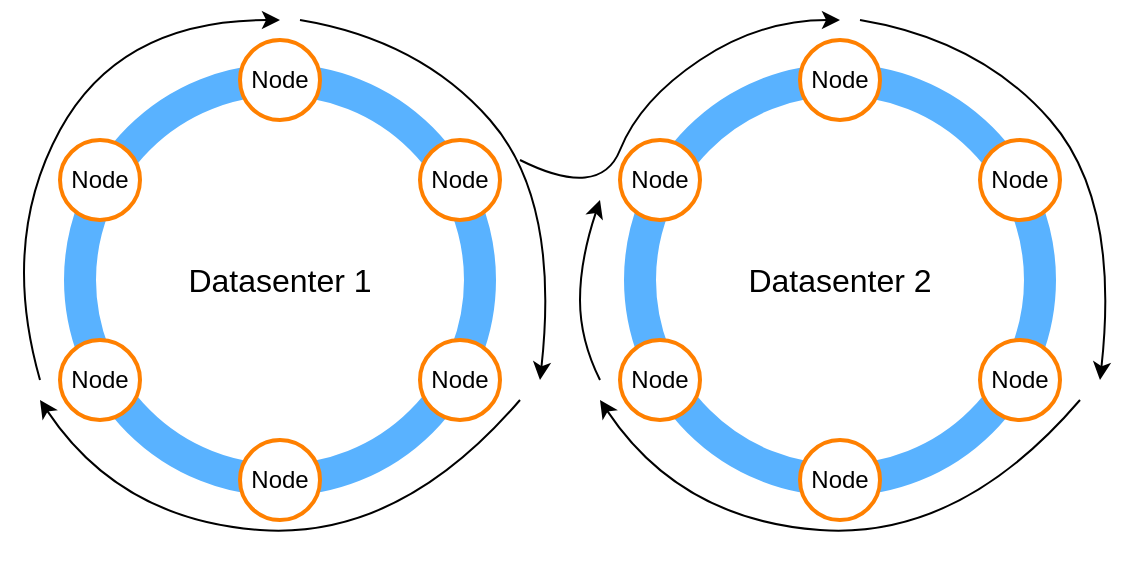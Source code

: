 <mxfile version="15.5.9" type="device"><diagram id="8yGwJlTx5smzZwtHm9Do" name="Page-1"><mxGraphModel dx="673" dy="427" grid="1" gridSize="10" guides="1" tooltips="1" connect="1" arrows="1" fold="1" page="1" pageScale="1" pageWidth="827" pageHeight="1169" math="0" shadow="0"><root><mxCell id="0"/><mxCell id="1" parent="0"/><mxCell id="ZzyYzMUwjgP8bSDsOPZC-27" value="" style="rounded=0;whiteSpace=wrap;html=1;fontSize=16;strokeColor=none;strokeWidth=2;fillColor=default;" vertex="1" parent="1"><mxGeometry x="80" y="40" width="560" height="280" as="geometry"/></mxCell><mxCell id="ZzyYzMUwjgP8bSDsOPZC-1" value="" style="ellipse;whiteSpace=wrap;html=1;aspect=fixed;fillColor=none;strokeWidth=16;strokeColor=#59B2FF;" vertex="1" parent="1"><mxGeometry x="120" y="80" width="200" height="200" as="geometry"/></mxCell><mxCell id="ZzyYzMUwjgP8bSDsOPZC-2" value="Node" style="ellipse;whiteSpace=wrap;html=1;aspect=fixed;strokeColor=#FF8000;strokeWidth=2;fillColor=default;" vertex="1" parent="1"><mxGeometry x="200" y="60" width="40" height="40" as="geometry"/></mxCell><mxCell id="ZzyYzMUwjgP8bSDsOPZC-3" value="Node" style="ellipse;whiteSpace=wrap;html=1;aspect=fixed;strokeColor=#FF8000;strokeWidth=2;fillColor=default;" vertex="1" parent="1"><mxGeometry x="200" y="260" width="40" height="40" as="geometry"/></mxCell><mxCell id="ZzyYzMUwjgP8bSDsOPZC-6" value="Node" style="ellipse;whiteSpace=wrap;html=1;aspect=fixed;strokeColor=#FF8000;strokeWidth=2;fillColor=default;" vertex="1" parent="1"><mxGeometry x="290" y="110" width="40" height="40" as="geometry"/></mxCell><mxCell id="ZzyYzMUwjgP8bSDsOPZC-7" value="Node" style="ellipse;whiteSpace=wrap;html=1;aspect=fixed;strokeColor=#FF8000;strokeWidth=2;fillColor=default;" vertex="1" parent="1"><mxGeometry x="110" y="110" width="40" height="40" as="geometry"/></mxCell><mxCell id="ZzyYzMUwjgP8bSDsOPZC-8" value="Node" style="ellipse;whiteSpace=wrap;html=1;aspect=fixed;strokeColor=#FF8000;strokeWidth=2;fillColor=default;" vertex="1" parent="1"><mxGeometry x="110" y="210" width="40" height="40" as="geometry"/></mxCell><mxCell id="ZzyYzMUwjgP8bSDsOPZC-9" value="Node" style="ellipse;whiteSpace=wrap;html=1;aspect=fixed;strokeColor=#FF8000;strokeWidth=2;fillColor=default;" vertex="1" parent="1"><mxGeometry x="290" y="210" width="40" height="40" as="geometry"/></mxCell><mxCell id="ZzyYzMUwjgP8bSDsOPZC-10" value="" style="ellipse;whiteSpace=wrap;html=1;aspect=fixed;fillColor=none;strokeWidth=16;strokeColor=#59B2FF;" vertex="1" parent="1"><mxGeometry x="400" y="80" width="200" height="200" as="geometry"/></mxCell><mxCell id="ZzyYzMUwjgP8bSDsOPZC-11" value="Node" style="ellipse;whiteSpace=wrap;html=1;aspect=fixed;strokeColor=#FF8000;strokeWidth=2;fillColor=default;" vertex="1" parent="1"><mxGeometry x="480" y="60" width="40" height="40" as="geometry"/></mxCell><mxCell id="ZzyYzMUwjgP8bSDsOPZC-12" value="Node" style="ellipse;whiteSpace=wrap;html=1;aspect=fixed;strokeColor=#FF8000;strokeWidth=2;fillColor=default;" vertex="1" parent="1"><mxGeometry x="480" y="260" width="40" height="40" as="geometry"/></mxCell><mxCell id="ZzyYzMUwjgP8bSDsOPZC-13" value="Node" style="ellipse;whiteSpace=wrap;html=1;aspect=fixed;strokeColor=#FF8000;strokeWidth=2;fillColor=default;" vertex="1" parent="1"><mxGeometry x="570" y="110" width="40" height="40" as="geometry"/></mxCell><mxCell id="ZzyYzMUwjgP8bSDsOPZC-14" value="Node" style="ellipse;whiteSpace=wrap;html=1;aspect=fixed;strokeColor=#FF8000;strokeWidth=2;fillColor=default;" vertex="1" parent="1"><mxGeometry x="390" y="110" width="40" height="40" as="geometry"/></mxCell><mxCell id="ZzyYzMUwjgP8bSDsOPZC-15" value="Node" style="ellipse;whiteSpace=wrap;html=1;aspect=fixed;strokeColor=#FF8000;strokeWidth=2;fillColor=default;" vertex="1" parent="1"><mxGeometry x="390" y="210" width="40" height="40" as="geometry"/></mxCell><mxCell id="ZzyYzMUwjgP8bSDsOPZC-16" value="Node" style="ellipse;whiteSpace=wrap;html=1;aspect=fixed;strokeColor=#FF8000;strokeWidth=2;fillColor=default;" vertex="1" parent="1"><mxGeometry x="570" y="210" width="40" height="40" as="geometry"/></mxCell><mxCell id="ZzyYzMUwjgP8bSDsOPZC-18" value="" style="curved=1;endArrow=classic;html=1;rounded=0;fontSize=10;" edge="1" parent="1"><mxGeometry width="50" height="50" relative="1" as="geometry"><mxPoint x="340" y="240" as="sourcePoint"/><mxPoint x="100" y="240" as="targetPoint"/><Array as="points"><mxPoint x="280" y="310"/><mxPoint x="140" y="300"/></Array></mxGeometry></mxCell><mxCell id="ZzyYzMUwjgP8bSDsOPZC-19" value="" style="curved=1;endArrow=classic;html=1;rounded=0;fontSize=10;" edge="1" parent="1"><mxGeometry width="50" height="50" relative="1" as="geometry"><mxPoint x="100" y="230" as="sourcePoint"/><mxPoint x="220" y="50" as="targetPoint"/><Array as="points"><mxPoint x="80" y="160"/><mxPoint x="140" y="50"/></Array></mxGeometry></mxCell><mxCell id="ZzyYzMUwjgP8bSDsOPZC-20" value="" style="curved=1;endArrow=classic;html=1;rounded=0;fontSize=10;" edge="1" parent="1"><mxGeometry width="50" height="50" relative="1" as="geometry"><mxPoint x="230" y="50" as="sourcePoint"/><mxPoint x="350" y="230" as="targetPoint"/><Array as="points"><mxPoint x="290" y="60"/><mxPoint x="360" y="140"/></Array></mxGeometry></mxCell><mxCell id="ZzyYzMUwjgP8bSDsOPZC-21" value="" style="curved=1;endArrow=classic;html=1;rounded=0;fontSize=10;" edge="1" parent="1"><mxGeometry width="50" height="50" relative="1" as="geometry"><mxPoint x="340" y="120" as="sourcePoint"/><mxPoint x="500" y="50" as="targetPoint"/><Array as="points"><mxPoint x="380" y="140"/><mxPoint x="400" y="90"/><mxPoint x="460" y="50"/></Array></mxGeometry></mxCell><mxCell id="ZzyYzMUwjgP8bSDsOPZC-22" value="" style="curved=1;endArrow=classic;html=1;rounded=0;fontSize=10;" edge="1" parent="1"><mxGeometry width="50" height="50" relative="1" as="geometry"><mxPoint x="620" y="240" as="sourcePoint"/><mxPoint x="380" y="240" as="targetPoint"/><Array as="points"><mxPoint x="560" y="310"/><mxPoint x="420" y="300"/></Array></mxGeometry></mxCell><mxCell id="ZzyYzMUwjgP8bSDsOPZC-23" value="" style="curved=1;endArrow=classic;html=1;rounded=0;fontSize=10;" edge="1" parent="1"><mxGeometry width="50" height="50" relative="1" as="geometry"><mxPoint x="510" y="50" as="sourcePoint"/><mxPoint x="630" y="230" as="targetPoint"/><Array as="points"><mxPoint x="570" y="60"/><mxPoint x="640" y="140"/></Array></mxGeometry></mxCell><mxCell id="ZzyYzMUwjgP8bSDsOPZC-24" value="" style="curved=1;endArrow=classic;html=1;rounded=0;fontSize=10;" edge="1" parent="1"><mxGeometry width="50" height="50" relative="1" as="geometry"><mxPoint x="380" y="230" as="sourcePoint"/><mxPoint x="380" y="140" as="targetPoint"/><Array as="points"><mxPoint x="370" y="210"/><mxPoint x="370" y="170"/></Array></mxGeometry></mxCell><mxCell id="ZzyYzMUwjgP8bSDsOPZC-25" value="Datasenter 1" style="text;html=1;strokeColor=none;fillColor=none;align=center;verticalAlign=middle;whiteSpace=wrap;rounded=0;fontSize=16;" vertex="1" parent="1"><mxGeometry x="160" y="165" width="120" height="30" as="geometry"/></mxCell><mxCell id="ZzyYzMUwjgP8bSDsOPZC-26" value="Datasenter 2" style="text;html=1;strokeColor=none;fillColor=none;align=center;verticalAlign=middle;whiteSpace=wrap;rounded=0;fontSize=16;" vertex="1" parent="1"><mxGeometry x="440" y="165" width="120" height="30" as="geometry"/></mxCell></root></mxGraphModel></diagram></mxfile>